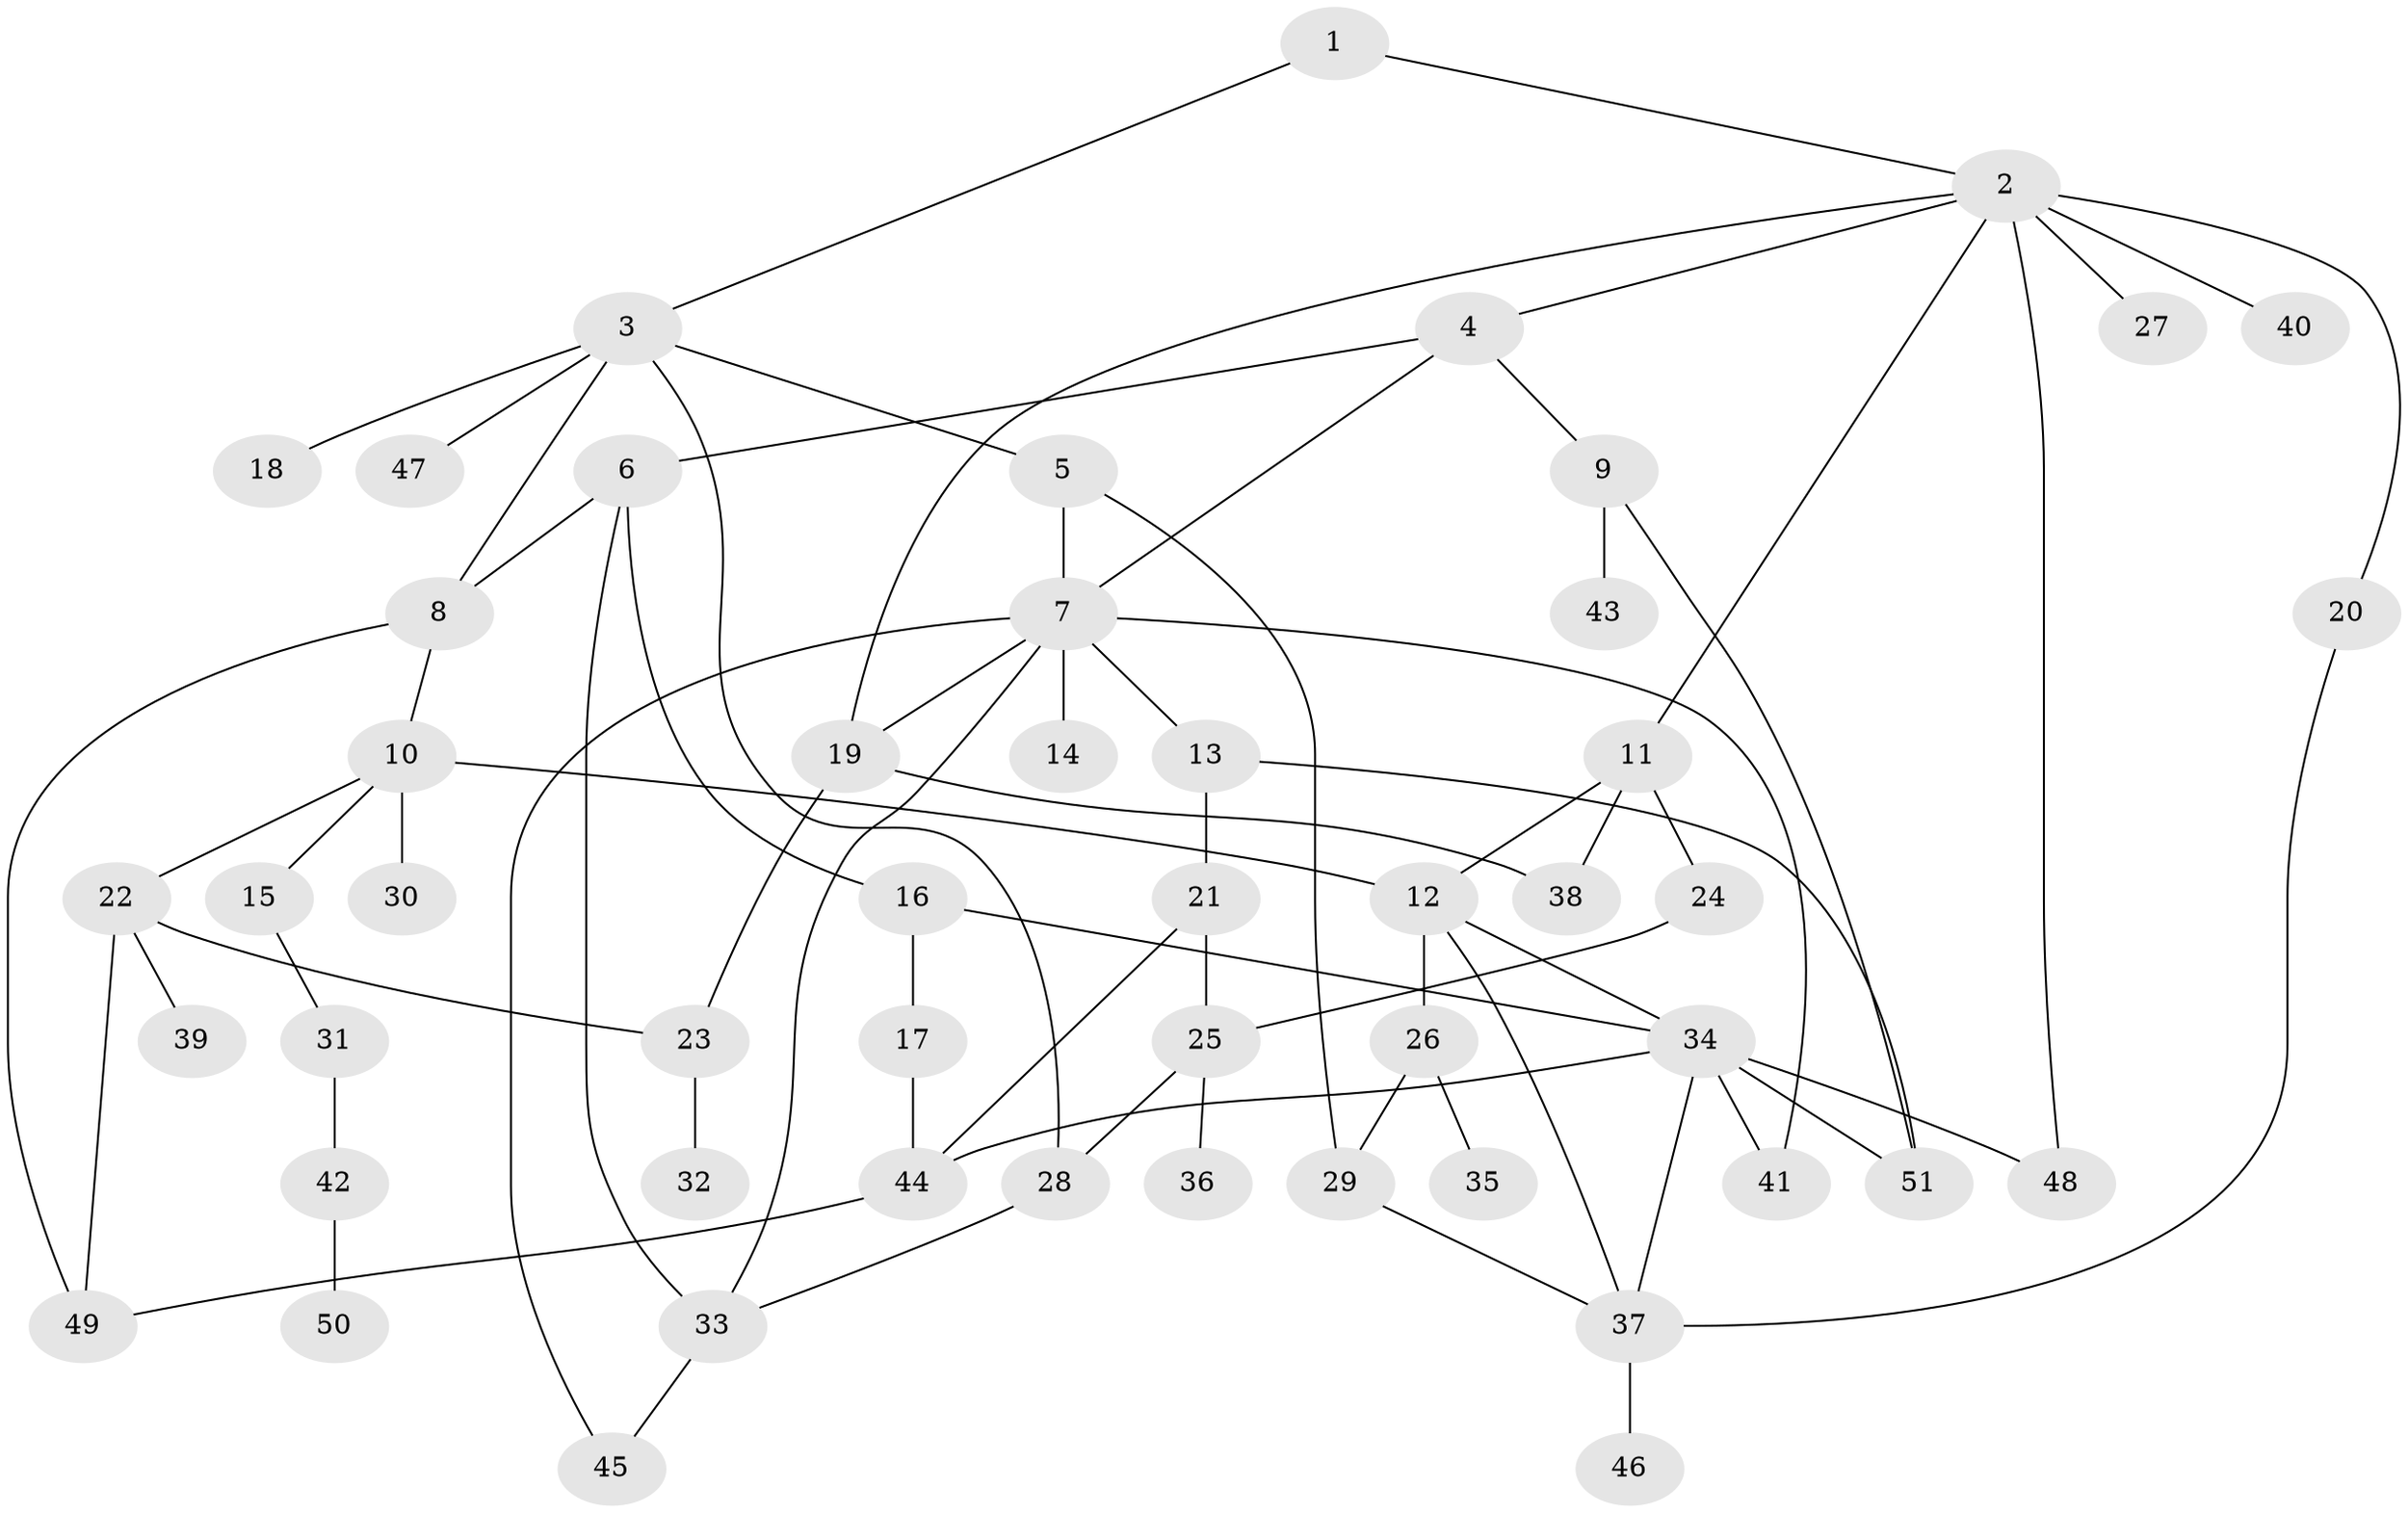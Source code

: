 // Generated by graph-tools (version 1.1) at 2025/34/03/09/25 02:34:31]
// undirected, 51 vertices, 74 edges
graph export_dot {
graph [start="1"]
  node [color=gray90,style=filled];
  1;
  2;
  3;
  4;
  5;
  6;
  7;
  8;
  9;
  10;
  11;
  12;
  13;
  14;
  15;
  16;
  17;
  18;
  19;
  20;
  21;
  22;
  23;
  24;
  25;
  26;
  27;
  28;
  29;
  30;
  31;
  32;
  33;
  34;
  35;
  36;
  37;
  38;
  39;
  40;
  41;
  42;
  43;
  44;
  45;
  46;
  47;
  48;
  49;
  50;
  51;
  1 -- 2;
  1 -- 3;
  2 -- 4;
  2 -- 11;
  2 -- 19;
  2 -- 20;
  2 -- 27;
  2 -- 40;
  2 -- 48;
  3 -- 5;
  3 -- 8;
  3 -- 18;
  3 -- 47;
  3 -- 28;
  4 -- 6;
  4 -- 9;
  4 -- 7;
  5 -- 7;
  5 -- 29;
  6 -- 16;
  6 -- 33;
  6 -- 8;
  7 -- 13;
  7 -- 14;
  7 -- 41;
  7 -- 33;
  7 -- 19;
  7 -- 45;
  8 -- 10;
  8 -- 49;
  9 -- 43;
  9 -- 51;
  10 -- 12;
  10 -- 15;
  10 -- 22;
  10 -- 30;
  11 -- 24;
  11 -- 12;
  11 -- 38;
  12 -- 26;
  12 -- 34;
  12 -- 37;
  13 -- 21;
  13 -- 51;
  15 -- 31;
  16 -- 17;
  16 -- 34;
  17 -- 44;
  19 -- 23;
  19 -- 38;
  20 -- 37;
  21 -- 44;
  21 -- 25;
  22 -- 39;
  22 -- 49;
  22 -- 23;
  23 -- 32;
  24 -- 25;
  25 -- 28;
  25 -- 36;
  26 -- 35;
  26 -- 29;
  28 -- 33;
  29 -- 37;
  31 -- 42;
  33 -- 45;
  34 -- 51;
  34 -- 48;
  34 -- 41;
  34 -- 44;
  34 -- 37;
  37 -- 46;
  42 -- 50;
  44 -- 49;
}

